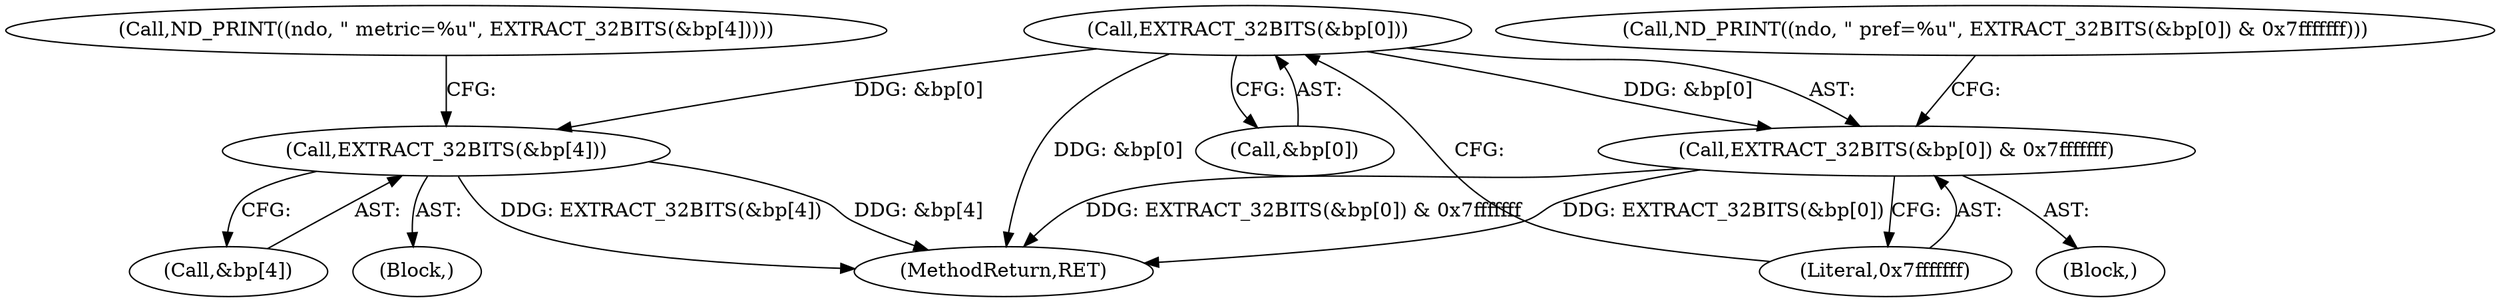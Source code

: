 digraph "0_tcpdump_5dc1860d8267b1e0cb78c9ffa2a40bea2fdb3ddc_4@pointer" {
"1001322" [label="(Call,EXTRACT_32BITS(&bp[0]))"];
"1001321" [label="(Call,EXTRACT_32BITS(&bp[0]) & 0x7fffffff)"];
"1001333" [label="(Call,EXTRACT_32BITS(&bp[4]))"];
"1001322" [label="(Call,EXTRACT_32BITS(&bp[0]))"];
"1001334" [label="(Call,&bp[4])"];
"1001331" [label="(Block,)"];
"1001323" [label="(Call,&bp[0])"];
"1001575" [label="(MethodReturn,RET)"];
"1001316" [label="(Call,ND_PRINT((ndo, \" pref=%u\", EXTRACT_32BITS(&bp[0]) & 0x7fffffff)))"];
"1001333" [label="(Call,EXTRACT_32BITS(&bp[4]))"];
"1001328" [label="(Call,ND_PRINT((ndo, \" metric=%u\", EXTRACT_32BITS(&bp[4]))))"];
"1001319" [label="(Block,)"];
"1001327" [label="(Literal,0x7fffffff)"];
"1001321" [label="(Call,EXTRACT_32BITS(&bp[0]) & 0x7fffffff)"];
"1001322" -> "1001321"  [label="AST: "];
"1001322" -> "1001323"  [label="CFG: "];
"1001323" -> "1001322"  [label="AST: "];
"1001327" -> "1001322"  [label="CFG: "];
"1001322" -> "1001575"  [label="DDG: &bp[0]"];
"1001322" -> "1001321"  [label="DDG: &bp[0]"];
"1001322" -> "1001333"  [label="DDG: &bp[0]"];
"1001321" -> "1001319"  [label="AST: "];
"1001321" -> "1001327"  [label="CFG: "];
"1001327" -> "1001321"  [label="AST: "];
"1001316" -> "1001321"  [label="CFG: "];
"1001321" -> "1001575"  [label="DDG: EXTRACT_32BITS(&bp[0]) & 0x7fffffff"];
"1001321" -> "1001575"  [label="DDG: EXTRACT_32BITS(&bp[0])"];
"1001333" -> "1001331"  [label="AST: "];
"1001333" -> "1001334"  [label="CFG: "];
"1001334" -> "1001333"  [label="AST: "];
"1001328" -> "1001333"  [label="CFG: "];
"1001333" -> "1001575"  [label="DDG: EXTRACT_32BITS(&bp[4])"];
"1001333" -> "1001575"  [label="DDG: &bp[4]"];
}

